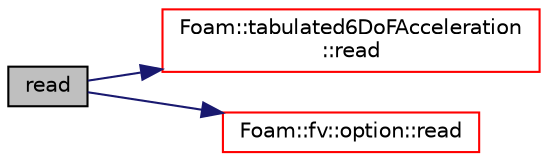 digraph "read"
{
  bgcolor="transparent";
  edge [fontname="Helvetica",fontsize="10",labelfontname="Helvetica",labelfontsize="10"];
  node [fontname="Helvetica",fontsize="10",shape=record];
  rankdir="LR";
  Node1 [label="read",height=0.2,width=0.4,color="black", fillcolor="grey75", style="filled", fontcolor="black"];
  Node1 -> Node2 [color="midnightblue",fontsize="10",style="solid",fontname="Helvetica"];
  Node2 [label="Foam::tabulated6DoFAcceleration\l::read",height=0.2,width=0.4,color="red",URL="$a02550.html#a6cb32eddd3d7e49483d3fd4f7d913445",tooltip="Update properties from given dictionary. "];
  Node1 -> Node3 [color="midnightblue",fontsize="10",style="solid",fontname="Helvetica"];
  Node3 [label="Foam::fv::option::read",height=0.2,width=0.4,color="red",URL="$a01714.html#a6ce0c64db98eb6144d363dbfc86104eb",tooltip="Read source dictionary. "];
}
